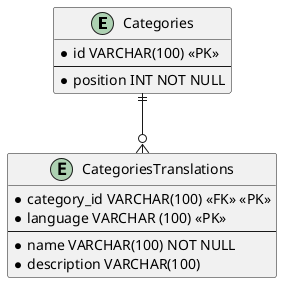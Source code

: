@startuml

entity Categories{
    * id VARCHAR(100) <<PK>>
    --
    * position INT NOT NULL
}


entity CategoriesTranslations{
    * category_id VARCHAR(100) <<FK>> <<PK>>
    * language VARCHAR (100) <<PK>>
    --
    * name VARCHAR(100) NOT NULL
    * description VARCHAR(100)
}


Categories ||--o{CategoriesTranslations
@enduml